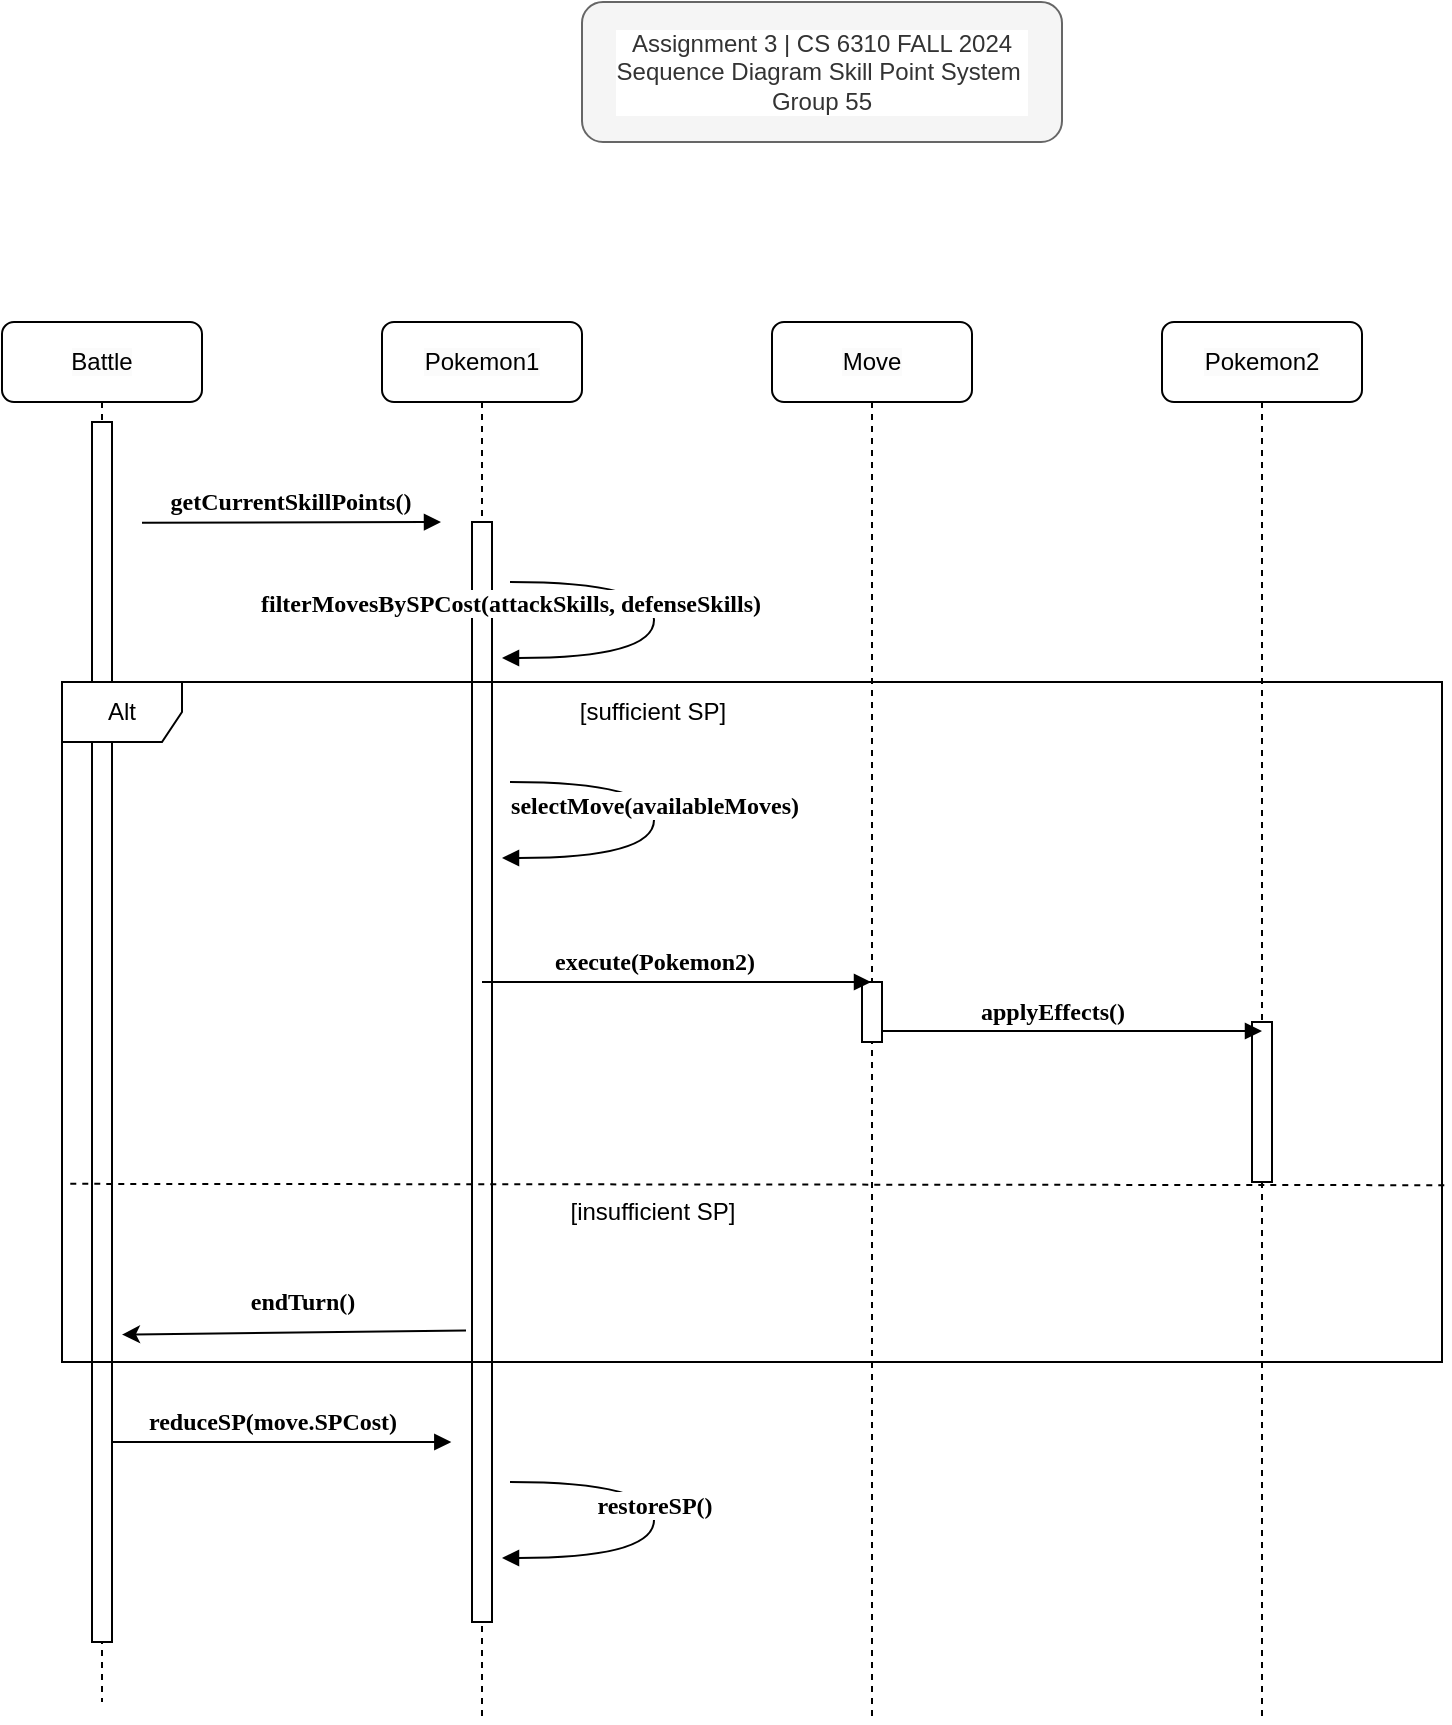<mxfile version="24.8.6">
  <diagram name="Page-1" id="HsVl_7upj26kkKA97jVK">
    <mxGraphModel dx="1674" dy="696" grid="1" gridSize="10" guides="1" tooltips="1" connect="1" arrows="1" fold="1" page="1" pageScale="1" pageWidth="850" pageHeight="1100" math="0" shadow="0">
      <root>
        <mxCell id="0" />
        <mxCell id="1" parent="0" />
        <mxCell id="TgKObJJwFAo9QxqFn2fn-66" value="&lt;font face=&quot;Helvetica&quot;&gt;&lt;span style=&quot;background-color: rgb(251, 251, 251);&quot;&gt;Pokemon1&lt;/span&gt;&lt;/font&gt;" style="shape=umlLifeline;perimeter=lifelinePerimeter;whiteSpace=wrap;html=1;container=1;collapsible=0;recursiveResize=0;outlineConnect=0;rounded=1;shadow=0;comic=0;labelBackgroundColor=default;strokeWidth=1;fontFamily=Verdana;fontSize=12;align=center;movable=1;resizable=1;rotatable=1;deletable=1;editable=1;locked=0;connectable=1;" parent="1" vertex="1">
          <mxGeometry x="220" y="210" width="100" height="700" as="geometry" />
        </mxCell>
        <mxCell id="TgKObJJwFAo9QxqFn2fn-67" value="" style="html=1;points=[];perimeter=orthogonalPerimeter;rounded=0;shadow=0;comic=0;labelBackgroundColor=default;strokeWidth=1;fontFamily=Verdana;fontSize=12;align=center;" parent="TgKObJJwFAo9QxqFn2fn-66" vertex="1">
          <mxGeometry x="45" y="100" width="10" height="550" as="geometry" />
        </mxCell>
        <mxCell id="TgKObJJwFAo9QxqFn2fn-71" value="&lt;font face=&quot;Helvetica&quot;&gt;&lt;span style=&quot;background-color: rgb(251, 251, 251);&quot;&gt;Move&lt;/span&gt;&lt;/font&gt;" style="shape=umlLifeline;perimeter=lifelinePerimeter;whiteSpace=wrap;html=1;container=1;collapsible=0;recursiveResize=0;outlineConnect=0;rounded=1;shadow=0;comic=0;labelBackgroundColor=default;strokeWidth=1;fontFamily=Verdana;fontSize=12;align=center;movable=1;resizable=1;rotatable=1;deletable=1;editable=1;locked=0;connectable=1;" parent="1" vertex="1">
          <mxGeometry x="415" y="210" width="100" height="700" as="geometry" />
        </mxCell>
        <mxCell id="TgKObJJwFAo9QxqFn2fn-72" value="" style="html=1;points=[];perimeter=orthogonalPerimeter;rounded=0;shadow=0;comic=0;labelBackgroundColor=default;strokeWidth=1;fontFamily=Verdana;fontSize=12;align=center;" parent="TgKObJJwFAo9QxqFn2fn-71" vertex="1">
          <mxGeometry x="45" y="330" width="10" height="30" as="geometry" />
        </mxCell>
        <mxCell id="TgKObJJwFAo9QxqFn2fn-76" value="&lt;font face=&quot;Helvetica&quot;&gt;&lt;span style=&quot;background-color: rgb(251, 251, 251);&quot;&gt;Pokemon2&lt;/span&gt;&lt;/font&gt;" style="shape=umlLifeline;perimeter=lifelinePerimeter;whiteSpace=wrap;html=1;container=1;collapsible=0;recursiveResize=0;outlineConnect=0;rounded=1;shadow=0;comic=0;labelBackgroundColor=default;strokeWidth=1;fontFamily=Verdana;fontSize=12;align=center;movable=1;resizable=1;rotatable=1;deletable=1;editable=1;locked=0;connectable=1;" parent="1" vertex="1">
          <mxGeometry x="610" y="210" width="100" height="700" as="geometry" />
        </mxCell>
        <mxCell id="TgKObJJwFAo9QxqFn2fn-82" value="Assignment 3 | CS 6310 FALL 2024&lt;div&gt;Sequence Diagram Skill Point System&amp;nbsp;&lt;/div&gt;&lt;div&gt;Group 55&lt;/div&gt;" style="rounded=1;whiteSpace=wrap;html=1;fillColor=#f5f5f5;fontColor=#333333;strokeColor=#666666;labelBackgroundColor=default;" parent="1" vertex="1">
          <mxGeometry x="320" y="50" width="240" height="70" as="geometry" />
        </mxCell>
        <mxCell id="TgKObJJwFAo9QxqFn2fn-98" value="[sufficient SP]" style="text;html=1;align=center;verticalAlign=middle;resizable=0;points=[];autosize=1;strokeColor=none;fillColor=none;" parent="1" vertex="1">
          <mxGeometry x="305" y="390" width="100" height="30" as="geometry" />
        </mxCell>
        <mxCell id="TgKObJJwFAo9QxqFn2fn-99" value="[insufficient SP]" style="text;html=1;align=center;verticalAlign=middle;resizable=0;points=[];autosize=1;strokeColor=none;fillColor=none;" parent="1" vertex="1">
          <mxGeometry x="300" y="640" width="110" height="30" as="geometry" />
        </mxCell>
        <mxCell id="581aqQmIID65XAxpNh4L-6" value="&lt;font face=&quot;Helvetica&quot;&gt;&lt;span style=&quot;background-color: rgb(251, 251, 251);&quot;&gt;Battle&lt;/span&gt;&lt;/font&gt;" style="shape=umlLifeline;perimeter=lifelinePerimeter;whiteSpace=wrap;html=1;container=0;collapsible=0;recursiveResize=0;outlineConnect=0;rounded=1;shadow=0;comic=0;labelBackgroundColor=default;strokeWidth=1;fontFamily=Verdana;fontSize=12;align=center;movable=1;resizable=1;rotatable=1;deletable=1;editable=1;locked=0;connectable=1;" vertex="1" parent="1">
          <mxGeometry x="30" y="210" width="100" height="690" as="geometry" />
        </mxCell>
        <mxCell id="581aqQmIID65XAxpNh4L-7" value="" style="html=1;points=[];perimeter=orthogonalPerimeter;rounded=0;shadow=0;comic=0;labelBackgroundColor=default;strokeWidth=1;fontFamily=Verdana;fontSize=12;align=center;" vertex="1" parent="1">
          <mxGeometry x="75" y="260" width="10" height="610" as="geometry" />
        </mxCell>
        <mxCell id="581aqQmIID65XAxpNh4L-11" value="&lt;b&gt;filterMovesBySPCost(attackSkills, defenseSkills)&lt;/b&gt;" style="html=1;verticalAlign=bottom;endArrow=block;labelBackgroundColor=default;fontFamily=Verdana;fontSize=12;elbow=vertical;edgeStyle=orthogonalEdgeStyle;curved=1;exitX=0.9;exitY=0.051;exitPerimeter=0;exitDx=0;exitDy=0;" edge="1" parent="1">
          <mxGeometry x="0.957" y="-18" relative="1" as="geometry">
            <mxPoint x="284" y="340" as="sourcePoint" />
            <mxPoint x="280" y="378" as="targetPoint" />
            <Array as="points">
              <mxPoint x="356" y="340" />
              <mxPoint x="356" y="378" />
            </Array>
            <mxPoint as="offset" />
          </mxGeometry>
        </mxCell>
        <mxCell id="TgKObJJwFAo9QxqFn2fn-96" value="Alt" style="shape=umlFrame;whiteSpace=wrap;html=1;pointerEvents=0;" parent="1" vertex="1">
          <mxGeometry x="60" y="390" width="690" height="340" as="geometry" />
        </mxCell>
        <mxCell id="TgKObJJwFAo9QxqFn2fn-97" value="" style="endArrow=none;dashed=1;html=1;rounded=0;exitX=0.006;exitY=0.738;exitDx=0;exitDy=0;exitPerimeter=0;entryX=1.003;entryY=0.74;entryDx=0;entryDy=0;entryPerimeter=0;" parent="1" edge="1" target="TgKObJJwFAo9QxqFn2fn-96" source="TgKObJJwFAo9QxqFn2fn-96">
          <mxGeometry width="50" height="50" relative="1" as="geometry">
            <mxPoint x="165.38" y="640" as="sourcePoint" />
            <mxPoint x="544.62" y="640.07" as="targetPoint" />
          </mxGeometry>
        </mxCell>
        <mxCell id="581aqQmIID65XAxpNh4L-12" value="&lt;b&gt;selectMove(availableMoves)&lt;/b&gt;" style="html=1;verticalAlign=bottom;endArrow=block;labelBackgroundColor=default;fontFamily=Verdana;fontSize=12;elbow=vertical;edgeStyle=orthogonalEdgeStyle;curved=1;exitX=0.9;exitY=0.051;exitPerimeter=0;exitDx=0;exitDy=0;" edge="1" parent="1">
          <mxGeometry relative="1" as="geometry">
            <mxPoint x="284" y="440" as="sourcePoint" />
            <mxPoint x="280" y="478" as="targetPoint" />
            <Array as="points">
              <mxPoint x="356" y="440" />
              <mxPoint x="356" y="478" />
            </Array>
          </mxGeometry>
        </mxCell>
        <mxCell id="TgKObJJwFAo9QxqFn2fn-88" value="" style="html=1;verticalAlign=bottom;endArrow=block;labelBackgroundColor=default;fontFamily=Verdana;fontSize=12;edgeStyle=elbowEdgeStyle;elbow=vertical;" parent="1" edge="1" target="TgKObJJwFAo9QxqFn2fn-71">
          <mxGeometry x="-0.423" relative="1" as="geometry">
            <mxPoint x="270" y="540" as="sourcePoint" />
            <mxPoint x="439.66" y="540" as="targetPoint" />
            <mxPoint as="offset" />
          </mxGeometry>
        </mxCell>
        <mxCell id="TgKObJJwFAo9QxqFn2fn-89" value="&lt;font face=&quot;Verdana&quot;&gt;&lt;span style=&quot;font-size: 12px;&quot;&gt;&lt;b&gt;execute(Pokemon2)&lt;/b&gt;&lt;/span&gt;&lt;/font&gt;" style="edgeLabel;html=1;align=center;verticalAlign=middle;resizable=0;points=[];labelBackgroundColor=default;" parent="TgKObJJwFAo9QxqFn2fn-88" vertex="1" connectable="0">
          <mxGeometry x="-0.466" y="1" relative="1" as="geometry">
            <mxPoint x="34" y="-9" as="offset" />
          </mxGeometry>
        </mxCell>
        <mxCell id="581aqQmIID65XAxpNh4L-15" value="" style="endArrow=classic;html=1;rounded=0;exitX=-0.3;exitY=0.735;exitDx=0;exitDy=0;exitPerimeter=0;" edge="1" parent="1" source="TgKObJJwFAo9QxqFn2fn-67">
          <mxGeometry width="50" height="50" relative="1" as="geometry">
            <mxPoint x="220" y="680" as="sourcePoint" />
            <mxPoint x="90" y="716.279" as="targetPoint" />
          </mxGeometry>
        </mxCell>
        <mxCell id="581aqQmIID65XAxpNh4L-16" value="&lt;font face=&quot;Verdana&quot;&gt;&lt;span style=&quot;font-size: 12px;&quot;&gt;&lt;b&gt;endTurn()&lt;/b&gt;&lt;/span&gt;&lt;/font&gt;" style="edgeLabel;html=1;align=center;verticalAlign=middle;resizable=0;points=[];labelBackgroundColor=default;" vertex="1" connectable="0" parent="1">
          <mxGeometry x="180" y="700" as="geometry" />
        </mxCell>
        <mxCell id="581aqQmIID65XAxpNh4L-17" value="" style="html=1;points=[];perimeter=orthogonalPerimeter;rounded=0;shadow=0;comic=0;labelBackgroundColor=default;strokeWidth=1;fontFamily=Verdana;fontSize=12;align=center;" vertex="1" parent="1">
          <mxGeometry x="655" y="560" width="10" height="80" as="geometry" />
        </mxCell>
        <mxCell id="581aqQmIID65XAxpNh4L-13" value="" style="html=1;verticalAlign=bottom;endArrow=block;labelBackgroundColor=default;fontFamily=Verdana;fontSize=12;edgeStyle=elbowEdgeStyle;elbow=vertical;" edge="1" parent="1">
          <mxGeometry x="-0.423" relative="1" as="geometry">
            <mxPoint x="470" y="564.5" as="sourcePoint" />
            <mxPoint x="660" y="564.5" as="targetPoint" />
            <mxPoint as="offset" />
          </mxGeometry>
        </mxCell>
        <mxCell id="581aqQmIID65XAxpNh4L-14" value="&lt;font face=&quot;Verdana&quot;&gt;&lt;span style=&quot;font-size: 12px;&quot;&gt;&lt;b&gt;applyEffects()&lt;/b&gt;&lt;/span&gt;&lt;/font&gt;" style="edgeLabel;html=1;align=center;verticalAlign=middle;resizable=0;points=[];labelBackgroundColor=default;" vertex="1" connectable="0" parent="581aqQmIID65XAxpNh4L-13">
          <mxGeometry x="-0.466" y="1" relative="1" as="geometry">
            <mxPoint x="34" y="-9" as="offset" />
          </mxGeometry>
        </mxCell>
        <mxCell id="TgKObJJwFAo9QxqFn2fn-83" value="" style="html=1;verticalAlign=bottom;endArrow=block;labelBackgroundColor=default;fontFamily=Verdana;fontSize=12;edgeStyle=elbowEdgeStyle;elbow=vertical;" parent="1" edge="1">
          <mxGeometry x="-0.423" relative="1" as="geometry">
            <mxPoint x="100" y="310.35" as="sourcePoint" />
            <mxPoint x="249.5" y="310" as="targetPoint" />
            <mxPoint as="offset" />
            <Array as="points">
              <mxPoint x="70" y="310" />
            </Array>
          </mxGeometry>
        </mxCell>
        <mxCell id="TgKObJJwFAo9QxqFn2fn-84" value="&lt;font face=&quot;Verdana&quot;&gt;&lt;span style=&quot;font-size: 12px;&quot;&gt;&lt;b&gt;getCurrentSkillPoints()&lt;/b&gt;&lt;/span&gt;&lt;/font&gt;" style="edgeLabel;html=1;align=center;verticalAlign=middle;resizable=0;points=[];labelBackgroundColor=default;" parent="TgKObJJwFAo9QxqFn2fn-83" vertex="1" connectable="0">
          <mxGeometry x="-0.466" y="1" relative="1" as="geometry">
            <mxPoint x="34" y="-9" as="offset" />
          </mxGeometry>
        </mxCell>
        <mxCell id="581aqQmIID65XAxpNh4L-18" value="" style="html=1;verticalAlign=bottom;endArrow=block;labelBackgroundColor=default;fontFamily=Verdana;fontSize=12;edgeStyle=elbowEdgeStyle;elbow=horizontal;" edge="1" parent="1">
          <mxGeometry x="-0.423" relative="1" as="geometry">
            <mxPoint x="85" y="770" as="sourcePoint" />
            <mxPoint x="254.66" y="770" as="targetPoint" />
            <mxPoint as="offset" />
          </mxGeometry>
        </mxCell>
        <mxCell id="581aqQmIID65XAxpNh4L-19" value="&lt;font face=&quot;Verdana&quot;&gt;&lt;span style=&quot;font-size: 12px;&quot;&gt;&lt;b&gt;reduceSP(move.SPCost)&lt;/b&gt;&lt;/span&gt;&lt;/font&gt;" style="edgeLabel;html=1;align=center;verticalAlign=middle;resizable=0;points=[];labelBackgroundColor=default;" vertex="1" connectable="0" parent="581aqQmIID65XAxpNh4L-18">
          <mxGeometry x="-0.466" y="1" relative="1" as="geometry">
            <mxPoint x="34" y="-9" as="offset" />
          </mxGeometry>
        </mxCell>
        <mxCell id="581aqQmIID65XAxpNh4L-20" value="&lt;b&gt;restoreSP()&lt;/b&gt;" style="html=1;verticalAlign=bottom;endArrow=block;labelBackgroundColor=default;fontFamily=Verdana;fontSize=12;elbow=vertical;edgeStyle=orthogonalEdgeStyle;curved=1;exitX=0.9;exitY=0.051;exitPerimeter=0;exitDx=0;exitDy=0;" edge="1" parent="1">
          <mxGeometry relative="1" as="geometry">
            <mxPoint x="284" y="790" as="sourcePoint" />
            <mxPoint x="280" y="828" as="targetPoint" />
            <Array as="points">
              <mxPoint x="356" y="790" />
              <mxPoint x="356" y="828" />
            </Array>
          </mxGeometry>
        </mxCell>
      </root>
    </mxGraphModel>
  </diagram>
</mxfile>
